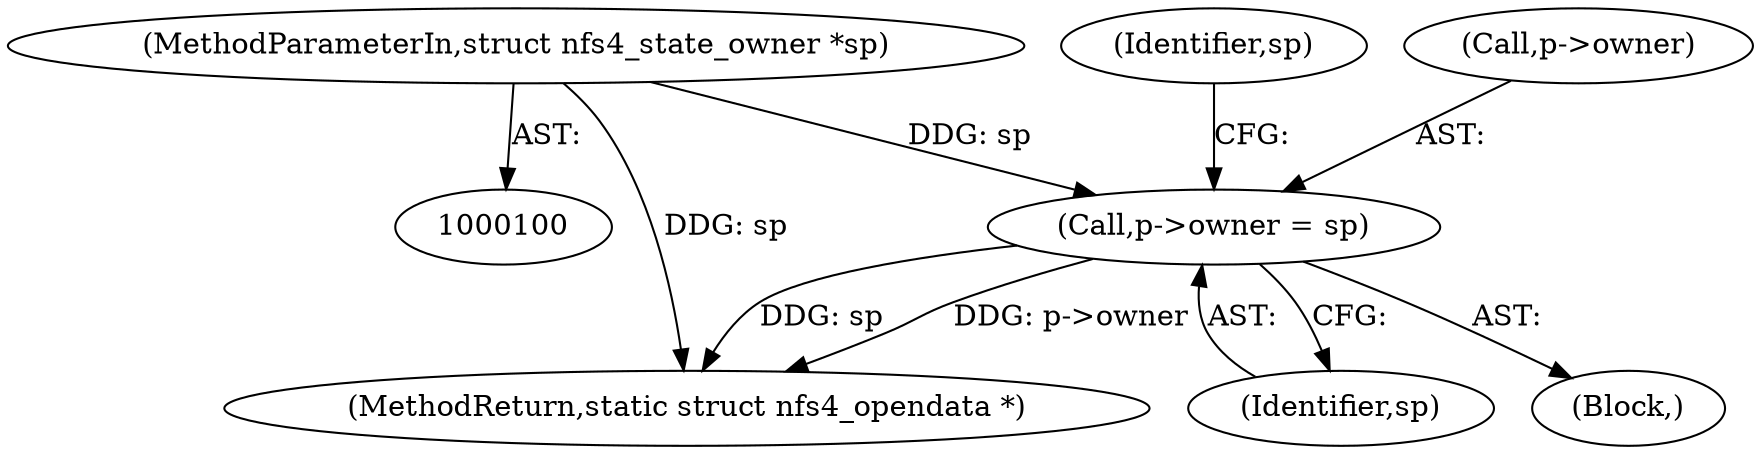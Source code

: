 digraph "1_linux_dc0b027dfadfcb8a5504f7d8052754bf8d501ab9_17@del" {
"1000102" [label="(MethodParameterIn,struct nfs4_state_owner *sp)"];
"1000182" [label="(Call,p->owner = sp)"];
"1000190" [label="(Identifier,sp)"];
"1000102" [label="(MethodParameterIn,struct nfs4_state_owner *sp)"];
"1000186" [label="(Identifier,sp)"];
"1000378" [label="(MethodReturn,static struct nfs4_opendata *)"];
"1000182" [label="(Call,p->owner = sp)"];
"1000183" [label="(Call,p->owner)"];
"1000105" [label="(Block,)"];
"1000102" -> "1000100"  [label="AST: "];
"1000102" -> "1000378"  [label="DDG: sp"];
"1000102" -> "1000182"  [label="DDG: sp"];
"1000182" -> "1000105"  [label="AST: "];
"1000182" -> "1000186"  [label="CFG: "];
"1000183" -> "1000182"  [label="AST: "];
"1000186" -> "1000182"  [label="AST: "];
"1000190" -> "1000182"  [label="CFG: "];
"1000182" -> "1000378"  [label="DDG: sp"];
"1000182" -> "1000378"  [label="DDG: p->owner"];
}
